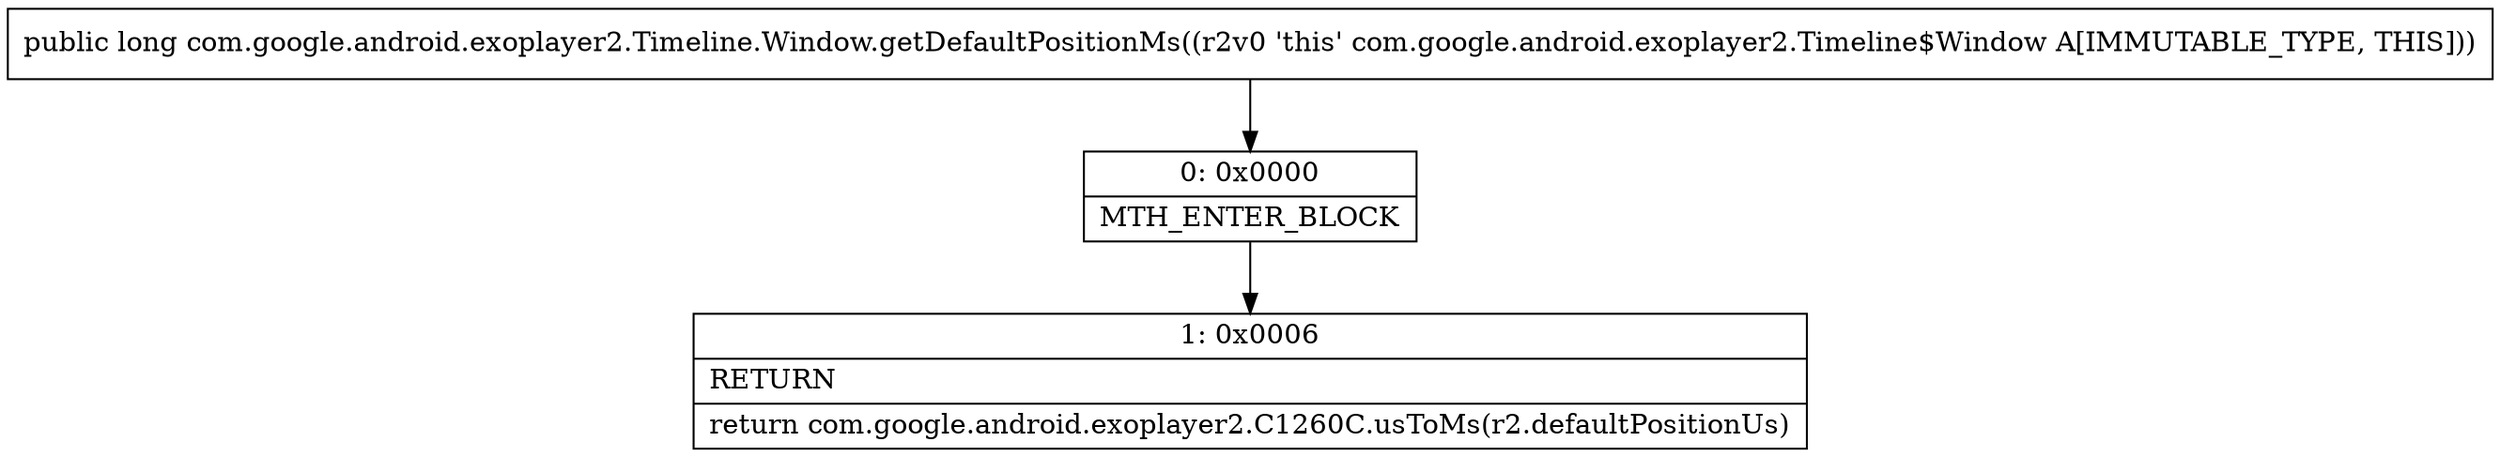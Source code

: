 digraph "CFG forcom.google.android.exoplayer2.Timeline.Window.getDefaultPositionMs()J" {
Node_0 [shape=record,label="{0\:\ 0x0000|MTH_ENTER_BLOCK\l}"];
Node_1 [shape=record,label="{1\:\ 0x0006|RETURN\l|return com.google.android.exoplayer2.C1260C.usToMs(r2.defaultPositionUs)\l}"];
MethodNode[shape=record,label="{public long com.google.android.exoplayer2.Timeline.Window.getDefaultPositionMs((r2v0 'this' com.google.android.exoplayer2.Timeline$Window A[IMMUTABLE_TYPE, THIS])) }"];
MethodNode -> Node_0;
Node_0 -> Node_1;
}

